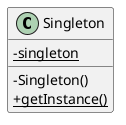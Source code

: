 @startuml
skinparam classAttributeIconSize 0
class Singleton {
  {static} -singleton
  -Singleton()
  {static} +getInstance()
}
@enduml
